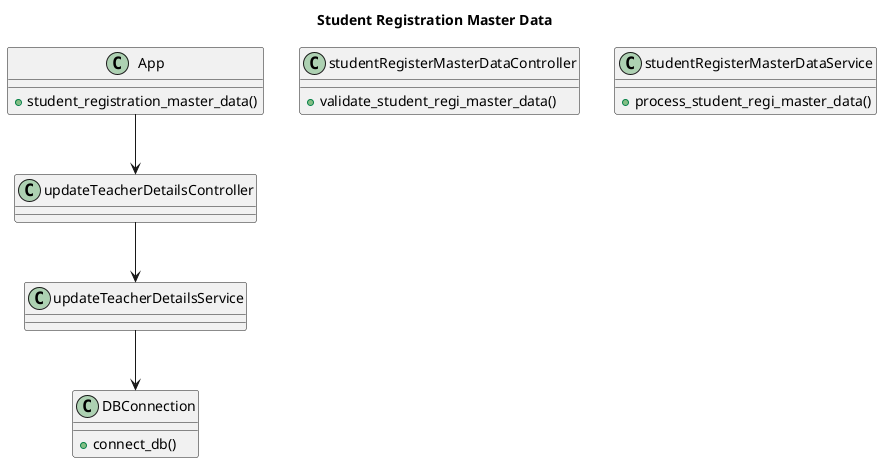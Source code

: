 @startuml ""
title Student Registration Master Data

class App {
    +student_registration_master_data()
}

class studentRegisterMasterDataController {
    +validate_student_regi_master_data()
}

class studentRegisterMasterDataService {
    +process_student_regi_master_data()
}

class DBConnection {
    +connect_db()
}

App --> updateTeacherDetailsController
updateTeacherDetailsController --> updateTeacherDetailsService 
updateTeacherDetailsService --> DBConnection

@enduml
